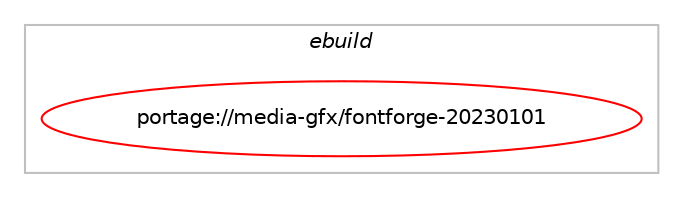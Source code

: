 digraph prolog {

# *************
# Graph options
# *************

newrank=true;
concentrate=true;
compound=true;
graph [rankdir=LR,fontname=Helvetica,fontsize=10,ranksep=1.5];#, ranksep=2.5, nodesep=0.2];
edge  [arrowhead=vee];
node  [fontname=Helvetica,fontsize=10];

# **********
# The ebuild
# **********

subgraph cluster_leftcol {
color=gray;
label=<<i>ebuild</i>>;
id [label="portage://media-gfx/fontforge-20230101", color=red, width=4, href="../media-gfx/fontforge-20230101.svg"];
}

# ****************
# The dependencies
# ****************

subgraph cluster_midcol {
color=gray;
label=<<i>dependencies</i>>;
subgraph cluster_compile {
fillcolor="#eeeeee";
style=filled;
label=<<i>compile</i>>;
# *** BEGIN UNKNOWN DEPENDENCY TYPE (TODO) ***
# id -> equal(use_conditional_group(negative,gtk,portage://media-gfx/fontforge-20230101,[use_conditional_group(positive,X,portage://media-gfx/fontforge-20230101,[package_dependency(portage://media-gfx/fontforge-20230101,install,no,x11-base,xorg-proto,none,[,,],[],[])])]))
# *** END UNKNOWN DEPENDENCY TYPE (TODO) ***

# *** BEGIN UNKNOWN DEPENDENCY TYPE (TODO) ***
# id -> equal(use_conditional_group(negative,gtk,portage://media-gfx/fontforge-20230101,[use_conditional_group(positive,X,portage://media-gfx/fontforge-20230101,[package_dependency(portage://media-gfx/fontforge-20230101,install,no,x11-libs,cairo,greaterequal,[1.6,,,1.6],[slot(0),equal],[]),package_dependency(portage://media-gfx/fontforge-20230101,install,no,x11-libs,pango,greaterequal,[1.10,,,1.10],[slot(0),equal],[use(enable(X),none)]),package_dependency(portage://media-gfx/fontforge-20230101,install,no,x11-libs,libX11,none,[,,],any_same_slot,[]),package_dependency(portage://media-gfx/fontforge-20230101,install,no,x11-libs,libXi,none,[,,],any_same_slot,[])])]))
# *** END UNKNOWN DEPENDENCY TYPE (TODO) ***

# *** BEGIN UNKNOWN DEPENDENCY TYPE (TODO) ***
# id -> equal(use_conditional_group(positive,gif,portage://media-gfx/fontforge-20230101,[package_dependency(portage://media-gfx/fontforge-20230101,install,no,media-libs,giflib,none,[,,],any_same_slot,[])]))
# *** END UNKNOWN DEPENDENCY TYPE (TODO) ***

# *** BEGIN UNKNOWN DEPENDENCY TYPE (TODO) ***
# id -> equal(use_conditional_group(positive,gtk,portage://media-gfx/fontforge-20230101,[package_dependency(portage://media-gfx/fontforge-20230101,install,no,x11-libs,gtk+,greaterequal,[3.10,,,3.10],[slot(3)],[])]))
# *** END UNKNOWN DEPENDENCY TYPE (TODO) ***

# *** BEGIN UNKNOWN DEPENDENCY TYPE (TODO) ***
# id -> equal(use_conditional_group(positive,jpeg,portage://media-gfx/fontforge-20230101,[package_dependency(portage://media-gfx/fontforge-20230101,install,no,media-libs,libjpeg-turbo,none,[,,],any_same_slot,[])]))
# *** END UNKNOWN DEPENDENCY TYPE (TODO) ***

# *** BEGIN UNKNOWN DEPENDENCY TYPE (TODO) ***
# id -> equal(use_conditional_group(positive,png,portage://media-gfx/fontforge-20230101,[package_dependency(portage://media-gfx/fontforge-20230101,install,no,media-libs,libpng,none,[,,],any_same_slot,[])]))
# *** END UNKNOWN DEPENDENCY TYPE (TODO) ***

# *** BEGIN UNKNOWN DEPENDENCY TYPE (TODO) ***
# id -> equal(use_conditional_group(positive,python,portage://media-gfx/fontforge-20230101,[use_conditional_group(positive,python_single_target_python3_10,portage://media-gfx/fontforge-20230101,[package_dependency(portage://media-gfx/fontforge-20230101,install,no,dev-lang,python,none,[,,],[slot(3.10)],[])]),use_conditional_group(positive,python_single_target_python3_11,portage://media-gfx/fontforge-20230101,[package_dependency(portage://media-gfx/fontforge-20230101,install,no,dev-lang,python,none,[,,],[slot(3.11)],[])]),use_conditional_group(positive,python_single_target_python3_12,portage://media-gfx/fontforge-20230101,[package_dependency(portage://media-gfx/fontforge-20230101,install,no,dev-lang,python,none,[,,],[slot(3.12)],[])])]))
# *** END UNKNOWN DEPENDENCY TYPE (TODO) ***

# *** BEGIN UNKNOWN DEPENDENCY TYPE (TODO) ***
# id -> equal(use_conditional_group(positive,readline,portage://media-gfx/fontforge-20230101,[package_dependency(portage://media-gfx/fontforge-20230101,install,no,sys-libs,readline,none,[,,],[slot(0),equal],[])]))
# *** END UNKNOWN DEPENDENCY TYPE (TODO) ***

# *** BEGIN UNKNOWN DEPENDENCY TYPE (TODO) ***
# id -> equal(use_conditional_group(positive,tiff,portage://media-gfx/fontforge-20230101,[package_dependency(portage://media-gfx/fontforge-20230101,install,no,media-libs,tiff,none,[,,],any_same_slot,[])]))
# *** END UNKNOWN DEPENDENCY TYPE (TODO) ***

# *** BEGIN UNKNOWN DEPENDENCY TYPE (TODO) ***
# id -> equal(use_conditional_group(positive,truetype-debugger,portage://media-gfx/fontforge-20230101,[package_dependency(portage://media-gfx/fontforge-20230101,install,no,media-libs,freetype,greaterequal,[2.3.8,,,2.3.8],[slot(2)],[use(enable(fontforge),none),use(disable(bindist),negative)])]))
# *** END UNKNOWN DEPENDENCY TYPE (TODO) ***

# *** BEGIN UNKNOWN DEPENDENCY TYPE (TODO) ***
# id -> equal(use_conditional_group(positive,woff2,portage://media-gfx/fontforge-20230101,[package_dependency(portage://media-gfx/fontforge-20230101,install,no,media-libs,woff2,none,[,,],[slot(0),equal],[])]))
# *** END UNKNOWN DEPENDENCY TYPE (TODO) ***

# *** BEGIN UNKNOWN DEPENDENCY TYPE (TODO) ***
# id -> equal(package_dependency(portage://media-gfx/fontforge-20230101,install,no,dev-libs,glib,greaterequal,[2.67,,,2.67],[slot(2)],[]))
# *** END UNKNOWN DEPENDENCY TYPE (TODO) ***

# *** BEGIN UNKNOWN DEPENDENCY TYPE (TODO) ***
# id -> equal(package_dependency(portage://media-gfx/fontforge-20230101,install,no,dev-libs,libltdl,none,[,,],[slot(0)],[]))
# *** END UNKNOWN DEPENDENCY TYPE (TODO) ***

# *** BEGIN UNKNOWN DEPENDENCY TYPE (TODO) ***
# id -> equal(package_dependency(portage://media-gfx/fontforge-20230101,install,no,dev-libs,libxml2,none,[,,],[slot(2),equal],[]))
# *** END UNKNOWN DEPENDENCY TYPE (TODO) ***

# *** BEGIN UNKNOWN DEPENDENCY TYPE (TODO) ***
# id -> equal(package_dependency(portage://media-gfx/fontforge-20230101,install,no,media-libs,freetype,greaterequal,[2.3.7,,,2.3.7],[slot(2),equal],[]))
# *** END UNKNOWN DEPENDENCY TYPE (TODO) ***

}
subgraph cluster_compileandrun {
fillcolor="#eeeeee";
style=filled;
label=<<i>compile and run</i>>;
}
subgraph cluster_run {
fillcolor="#eeeeee";
style=filled;
label=<<i>run</i>>;
# *** BEGIN UNKNOWN DEPENDENCY TYPE (TODO) ***
# id -> equal(use_conditional_group(negative,gtk,portage://media-gfx/fontforge-20230101,[use_conditional_group(positive,X,portage://media-gfx/fontforge-20230101,[package_dependency(portage://media-gfx/fontforge-20230101,run,no,x11-libs,cairo,greaterequal,[1.6,,,1.6],[slot(0),equal],[]),package_dependency(portage://media-gfx/fontforge-20230101,run,no,x11-libs,pango,greaterequal,[1.10,,,1.10],[slot(0),equal],[use(enable(X),none)]),package_dependency(portage://media-gfx/fontforge-20230101,run,no,x11-libs,libX11,none,[,,],any_same_slot,[]),package_dependency(portage://media-gfx/fontforge-20230101,run,no,x11-libs,libXi,none,[,,],any_same_slot,[])])]))
# *** END UNKNOWN DEPENDENCY TYPE (TODO) ***

# *** BEGIN UNKNOWN DEPENDENCY TYPE (TODO) ***
# id -> equal(use_conditional_group(positive,gif,portage://media-gfx/fontforge-20230101,[package_dependency(portage://media-gfx/fontforge-20230101,run,no,media-libs,giflib,none,[,,],any_same_slot,[])]))
# *** END UNKNOWN DEPENDENCY TYPE (TODO) ***

# *** BEGIN UNKNOWN DEPENDENCY TYPE (TODO) ***
# id -> equal(use_conditional_group(positive,gtk,portage://media-gfx/fontforge-20230101,[package_dependency(portage://media-gfx/fontforge-20230101,run,no,x11-libs,gtk+,greaterequal,[3.10,,,3.10],[slot(3)],[])]))
# *** END UNKNOWN DEPENDENCY TYPE (TODO) ***

# *** BEGIN UNKNOWN DEPENDENCY TYPE (TODO) ***
# id -> equal(use_conditional_group(positive,jpeg,portage://media-gfx/fontforge-20230101,[package_dependency(portage://media-gfx/fontforge-20230101,run,no,media-libs,libjpeg-turbo,none,[,,],any_same_slot,[])]))
# *** END UNKNOWN DEPENDENCY TYPE (TODO) ***

# *** BEGIN UNKNOWN DEPENDENCY TYPE (TODO) ***
# id -> equal(use_conditional_group(positive,png,portage://media-gfx/fontforge-20230101,[package_dependency(portage://media-gfx/fontforge-20230101,run,no,media-libs,libpng,none,[,,],any_same_slot,[])]))
# *** END UNKNOWN DEPENDENCY TYPE (TODO) ***

# *** BEGIN UNKNOWN DEPENDENCY TYPE (TODO) ***
# id -> equal(use_conditional_group(positive,python,portage://media-gfx/fontforge-20230101,[use_conditional_group(positive,python_single_target_python3_10,portage://media-gfx/fontforge-20230101,[package_dependency(portage://media-gfx/fontforge-20230101,run,no,dev-lang,python,none,[,,],[slot(3.10)],[])]),use_conditional_group(positive,python_single_target_python3_11,portage://media-gfx/fontforge-20230101,[package_dependency(portage://media-gfx/fontforge-20230101,run,no,dev-lang,python,none,[,,],[slot(3.11)],[])]),use_conditional_group(positive,python_single_target_python3_12,portage://media-gfx/fontforge-20230101,[package_dependency(portage://media-gfx/fontforge-20230101,run,no,dev-lang,python,none,[,,],[slot(3.12)],[])])]))
# *** END UNKNOWN DEPENDENCY TYPE (TODO) ***

# *** BEGIN UNKNOWN DEPENDENCY TYPE (TODO) ***
# id -> equal(use_conditional_group(positive,readline,portage://media-gfx/fontforge-20230101,[package_dependency(portage://media-gfx/fontforge-20230101,run,no,sys-libs,readline,none,[,,],[slot(0),equal],[])]))
# *** END UNKNOWN DEPENDENCY TYPE (TODO) ***

# *** BEGIN UNKNOWN DEPENDENCY TYPE (TODO) ***
# id -> equal(use_conditional_group(positive,tiff,portage://media-gfx/fontforge-20230101,[package_dependency(portage://media-gfx/fontforge-20230101,run,no,media-libs,tiff,none,[,,],any_same_slot,[])]))
# *** END UNKNOWN DEPENDENCY TYPE (TODO) ***

# *** BEGIN UNKNOWN DEPENDENCY TYPE (TODO) ***
# id -> equal(use_conditional_group(positive,truetype-debugger,portage://media-gfx/fontforge-20230101,[package_dependency(portage://media-gfx/fontforge-20230101,run,no,media-libs,freetype,greaterequal,[2.3.8,,,2.3.8],[slot(2)],[use(enable(fontforge),none),use(disable(bindist),negative)])]))
# *** END UNKNOWN DEPENDENCY TYPE (TODO) ***

# *** BEGIN UNKNOWN DEPENDENCY TYPE (TODO) ***
# id -> equal(use_conditional_group(positive,woff2,portage://media-gfx/fontforge-20230101,[package_dependency(portage://media-gfx/fontforge-20230101,run,no,media-libs,woff2,none,[,,],[slot(0),equal],[])]))
# *** END UNKNOWN DEPENDENCY TYPE (TODO) ***

# *** BEGIN UNKNOWN DEPENDENCY TYPE (TODO) ***
# id -> equal(package_dependency(portage://media-gfx/fontforge-20230101,run,no,dev-libs,glib,greaterequal,[2.67,,,2.67],[slot(2)],[]))
# *** END UNKNOWN DEPENDENCY TYPE (TODO) ***

# *** BEGIN UNKNOWN DEPENDENCY TYPE (TODO) ***
# id -> equal(package_dependency(portage://media-gfx/fontforge-20230101,run,no,dev-libs,libltdl,none,[,,],[slot(0)],[]))
# *** END UNKNOWN DEPENDENCY TYPE (TODO) ***

# *** BEGIN UNKNOWN DEPENDENCY TYPE (TODO) ***
# id -> equal(package_dependency(portage://media-gfx/fontforge-20230101,run,no,dev-libs,libxml2,none,[,,],[slot(2),equal],[]))
# *** END UNKNOWN DEPENDENCY TYPE (TODO) ***

# *** BEGIN UNKNOWN DEPENDENCY TYPE (TODO) ***
# id -> equal(package_dependency(portage://media-gfx/fontforge-20230101,run,no,media-libs,freetype,greaterequal,[2.3.7,,,2.3.7],[slot(2),equal],[]))
# *** END UNKNOWN DEPENDENCY TYPE (TODO) ***

}
}

# **************
# The candidates
# **************

subgraph cluster_choices {
rank=same;
color=gray;
label=<<i>candidates</i>>;

}

}
